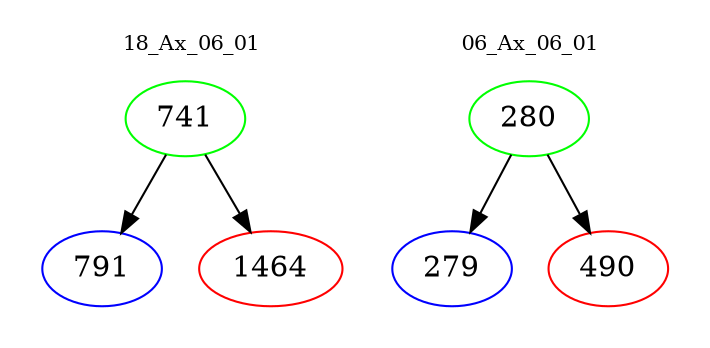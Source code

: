 digraph{
subgraph cluster_0 {
color = white
label = "18_Ax_06_01";
fontsize=10;
T0_741 [label="741", color="green"]
T0_741 -> T0_791 [color="black"]
T0_791 [label="791", color="blue"]
T0_741 -> T0_1464 [color="black"]
T0_1464 [label="1464", color="red"]
}
subgraph cluster_1 {
color = white
label = "06_Ax_06_01";
fontsize=10;
T1_280 [label="280", color="green"]
T1_280 -> T1_279 [color="black"]
T1_279 [label="279", color="blue"]
T1_280 -> T1_490 [color="black"]
T1_490 [label="490", color="red"]
}
}
